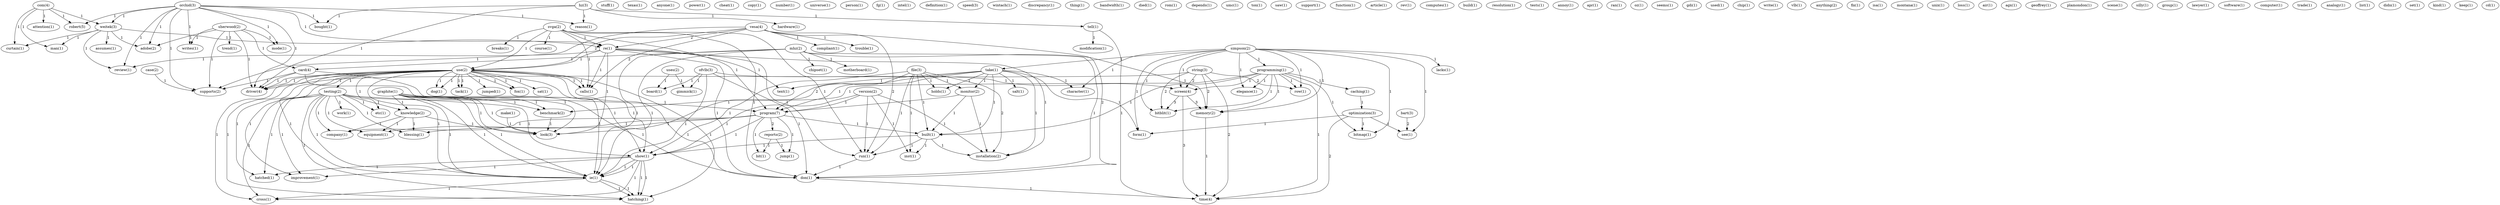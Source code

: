 digraph G {
  com [ label="com(4)" ];
  attention [ label="attention(1)" ];
  weitek [ label="weitek(3)" ];
  curtain [ label="curtain(1)" ];
  man [ label="man(1)" ];
  robert [ label="robert(5)" ];
  sherwood [ label="sherwood(2)" ];
  card [ label="card(4)" ];
  trend [ label="trend(1)" ];
  mode [ label="mode(1)" ];
  adobe [ label="adobe(2)" ];
  driver [ label="driver(4)" ];
  writes [ label="writes(1)" ];
  supports [ label="supports(2)" ];
  stuff [ label="stuff(1)" ];
  texas [ label="texas(1)" ];
  uses [ label="uses(2)" ];
  board [ label="board(1)" ];
  gimmick [ label="gimmick(1)" ];
  anyone [ label="anyone(1)" ];
  power [ label="power(1)" ];
  show [ label="show(1)" ];
  ie [ label="ie(1)" ];
  cross [ label="cross(1)" ];
  hatched [ label="hatched(1)" ];
  improvement [ label="improvement(1)" ];
  ie [ label="ie(1)" ];
  hatching [ label="hatching(1)" ];
  string [ label="string(3)" ];
  row [ label="row(1)" ];
  screen [ label="screen(4)" ];
  bitblit [ label="bitblit(1)" ];
  memory [ label="memory(2)" ];
  time [ label="time(4)" ];
  cheat [ label="cheat(1)" ];
  copy [ label="copy(1)" ];
  number [ label="number(1)" ];
  graphite [ label="graphite(1)" ];
  knowledge [ label="knowledge(2)" ];
  benchmark [ label="benchmark(2)" ];
  look [ label="look(3)" ];
  don [ label="don(1)" ];
  universe [ label="universe(1)" ];
  person [ label="person(1)" ];
  mhz [ label="mhz(2)" ];
  chipset [ label="chipset(1)" ];
  motherboard [ label="motherboard(1)" ];
  fg [ label="fg(1)" ];
  intel [ label="intel(1)" ];
  definition [ label="definition(1)" ];
  case [ label="case(2)" ];
  speed [ label="speed(3)" ];
  wintach [ label="wintach(1)" ];
  discrepancy [ label="discrepancy(1)" ];
  thing [ label="thing(1)" ];
  bandwidth [ label="bandwidth(1)" ];
  use [ label="use(1)" ];
  testing [ label="testing(2)" ];
  jumped [ label="jumped(1)" ];
  etc [ label="etc(1)" ];
  sat [ label="sat(1)" ];
  fox [ label="fox(1)" ];
  dog [ label="dog(1)" ];
  calls [ label="calls(1)" ];
  show [ label="show(1)" ];
  tack [ label="tack(1)" ];
  died [ label="died(1)" ];
  rom [ label="rom(1)" ];
  depends [ label="depends(1)" ];
  umc [ label="umc(1)" ];
  svga [ label="svga(2)" ];
  program [ label="program(7)" ];
  breaks [ label="breaks(1)" ];
  re [ label="re(1)" ];
  course [ label="course(1)" ];
  use [ label="use(2)" ];
  run [ label="run(1)" ];
  equipment [ label="equipment(1)" ];
  work [ label="work(1)" ];
  blessing [ label="blessing(1)" ];
  company [ label="company(1)" ];
  file [ label="file(3)" ];
  monitor [ label="monitor(2)" ];
  built [ label="built(1)" ];
  holds [ label="holds(1)" ];
  inst [ label="inst(1)" ];
  installation [ label="installation(2)" ];
  ton [ label="ton(1)" ];
  saw [ label="saw(1)" ];
  simpson [ label="simpson(2)" ];
  programming [ label="programming(1)" ];
  take [ label="take(1)" ];
  elegance [ label="elegance(1)" ];
  character [ label="character(1)" ];
  form [ label="form(1)" ];
  lacks [ label="lacks(1)" ];
  bitmap [ label="bitmap(1)" ];
  see [ label="see(1)" ];
  support [ label="support(1)" ];
  function [ label="function(1)" ];
  article [ label="article(1)" ];
  caching [ label="caching(1)" ];
  salt [ label="salt(1)" ];
  text [ label="text(1)" ];
  version [ label="version(2)" ];
  rev [ label="rev(1)" ];
  computes [ label="computes(1)" ];
  build [ label="build(1)" ];
  resolution [ label="resolution(1)" ];
  tests [ label="tests(1)" ];
  annoy [ label="annoy(1)" ];
  reports [ label="reports(2)" ];
  bit [ label="bit(1)" ];
  jump [ label="jump(1)" ];
  orchid [ label="orchid(3)" ];
  review [ label="review(1)" ];
  reason [ label="reason(1)" ];
  bought [ label="bought(1)" ];
  apr [ label="apr(1)" ];
  ran [ label="ran(1)" ];
  oz [ label="oz(1)" ];
  seems [ label="seems(1)" ];
  gdi [ label="gdi(1)" ];
  used [ label="used(1)" ];
  ofvlb [ label="ofvlb(3)" ];
  assumes [ label="assumes(1)" ];
  chip [ label="chip(1)" ];
  vesa [ label="vesa(4)" ];
  compliant [ label="compliant(1)" ];
  trouble [ label="trouble(1)" ];
  write [ label="write(1)" ];
  vlb [ label="vlb(1)" ];
  hz [ label="hz(1)" ];
  tell [ label="tell(1)" ];
  hardware [ label="hardware(1)" ];
  anything [ label="anything(2)" ];
  fix [ label="fix(1)" ];
  optimization [ label="optimization(3)" ];
  isa [ label="isa(1)" ];
  modification [ label="modification(1)" ];
  montana [ label="montana(1)" ];
  unix [ label="unix(1)" ];
  make [ label="make(1)" ];
  graphite [ label="graphite(1)" ];
  loss [ label="loss(1)" ];
  air [ label="air(1)" ];
  agx [ label="agx(1)" ];
  geoffrey [ label="geoffrey(1)" ];
  plamondon [ label="plamondon(1)" ];
  scene [ label="scene(1)" ];
  silly [ label="silly(1)" ];
  group [ label="group(1)" ];
  lawyer [ label="lawyer(1)" ];
  software [ label="software(1)" ];
  computer [ label="computer(1)" ];
  trade [ label="trade(1)" ];
  analogy [ label="analogy(1)" ];
  list [ label="list(1)" ];
  bart [ label="bart(3)" ];
  didn [ label="didn(1)" ];
  set [ label="set(1)" ];
  kind [ label="kind(1)" ];
  keep [ label="keep(1)" ];
  cd [ label="cd(1)" ];
  hz [ label="hz(3)" ];
  com -> attention [ label="1" ];
  com -> weitek [ label="1" ];
  com -> curtain [ label="1" ];
  com -> man [ label="1" ];
  com -> robert [ label="1" ];
  sherwood -> card [ label="1" ];
  sherwood -> trend [ label="1" ];
  sherwood -> mode [ label="1" ];
  sherwood -> adobe [ label="1" ];
  sherwood -> driver [ label="1" ];
  sherwood -> writes [ label="1" ];
  sherwood -> supports [ label="1" ];
  uses -> board [ label="1" ];
  uses -> gimmick [ label="1" ];
  show -> ie [ label="1" ];
  show -> cross [ label="1" ];
  show -> hatched [ label="1" ];
  show -> improvement [ label="1" ];
  show -> ie [ label="1" ];
  show -> hatching [ label="1" ];
  string -> row [ label="2" ];
  string -> screen [ label="2" ];
  string -> bitblit [ label="2" ];
  string -> memory [ label="2" ];
  string -> driver [ label="1" ];
  string -> time [ label="2" ];
  graphite -> ie [ label="1" ];
  graphite -> knowledge [ label="1" ];
  graphite -> ie [ label="1" ];
  graphite -> benchmark [ label="1" ];
  graphite -> look [ label="1" ];
  graphite -> don [ label="1" ];
  mhz -> ie [ label="1" ];
  mhz -> chipset [ label="1" ];
  mhz -> card [ label="1" ];
  mhz -> motherboard [ label="1" ];
  mhz -> memory [ label="1" ];
  mhz -> ie [ label="1" ];
  mhz -> don [ label="1" ];
  ie -> cross [ label="1" ];
  ie -> hatching [ label="1" ];
  case -> supports [ label="1" ];
  card -> ie [ label="1" ];
  card -> driver [ label="1" ];
  card -> look [ label="1" ];
  card -> supports [ label="1" ];
  use -> testing [ label="1" ];
  use -> jumped [ label="1" ];
  use -> cross [ label="1" ];
  use -> etc [ label="1" ];
  use -> sat [ label="1" ];
  use -> hatched [ label="1" ];
  use -> improvement [ label="1" ];
  use -> fox [ label="1" ];
  use -> dog [ label="1" ];
  use -> ie [ label="1" ];
  use -> calls [ label="1" ];
  use -> show [ label="1" ];
  use -> driver [ label="1" ];
  use -> hatching [ label="1" ];
  use -> tack [ label="1" ];
  svga -> program [ label="1" ];
  svga -> breaks [ label="1" ];
  svga -> re [ label="1" ];
  svga -> course [ label="1" ];
  svga -> use [ label="1" ];
  svga -> calls [ label="1" ];
  svga -> run [ label="1" ];
  svga -> don [ label="1" ];
  testing -> cross [ label="1" ];
  testing -> knowledge [ label="1" ];
  testing -> etc [ label="1" ];
  testing -> program [ label="1" ];
  testing -> equipment [ label="1" ];
  testing -> hatched [ label="1" ];
  testing -> improvement [ label="1" ];
  testing -> work [ label="1" ];
  testing -> ie [ label="1" ];
  testing -> show [ label="1" ];
  testing -> blessing [ label="1" ];
  testing -> hatching [ label="1" ];
  testing -> company [ label="1" ];
  file -> monitor [ label="1" ];
  file -> program [ label="2" ];
  file -> built [ label="1" ];
  file -> holds [ label="1" ];
  file -> inst [ label="1" ];
  file -> show [ label="1" ];
  file -> installation [ label="2" ];
  file -> run [ label="1" ];
  simpson -> programming [ label="1" ];
  simpson -> take [ label="1" ];
  simpson -> row [ label="1" ];
  simpson -> screen [ label="1" ];
  simpson -> bitblit [ label="1" ];
  simpson -> memory [ label="1" ];
  simpson -> elegance [ label="1" ];
  simpson -> character [ label="1" ];
  simpson -> form [ label="1" ];
  simpson -> lacks [ label="1" ];
  simpson -> bitmap [ label="1" ];
  simpson -> see [ label="1" ];
  programming -> row [ label="1" ];
  programming -> built [ label="1" ];
  programming -> screen [ label="1" ];
  programming -> caching [ label="1" ];
  programming -> bitblit [ label="1" ];
  programming -> memory [ label="1" ];
  programming -> elegance [ label="1" ];
  programming -> benchmark [ label="1" ];
  programming -> bitmap [ label="1" ];
  programming -> time [ label="1" ];
  take -> monitor [ label="1" ];
  take -> program [ label="1" ];
  take -> built [ label="1" ];
  take -> holds [ label="1" ];
  take -> salt [ label="1" ];
  take -> character [ label="1" ];
  take -> text [ label="1" ];
  take -> form [ label="1" ];
  take -> installation [ label="1" ];
  take -> look [ label="1" ];
  version -> program [ label="1" ];
  version -> inst [ label="1" ];
  version -> show [ label="1" ];
  version -> installation [ label="1" ];
  version -> run [ label="1" ];
  monitor -> program [ label="1" ];
  monitor -> built [ label="1" ];
  monitor -> installation [ label="1" ];
  knowledge -> equipment [ label="1" ];
  knowledge -> blessing [ label="1" ];
  knowledge -> look [ label="1" ];
  knowledge -> company [ label="1" ];
  program -> built [ label="1" ];
  program -> equipment [ label="1" ];
  program -> reports [ label="2" ];
  program -> bit [ label="1" ];
  program -> jump [ label="1" ];
  program -> show [ label="1" ];
  program -> blessing [ label="1" ];
  program -> company [ label="1" ];
  built -> inst [ label="1" ];
  built -> show [ label="1" ];
  built -> installation [ label="1" ];
  built -> run [ label="1" ];
  orchid -> weitek [ label="1" ];
  orchid -> mode [ label="1" ];
  orchid -> adobe [ label="1" ];
  orchid -> re [ label="1" ];
  orchid -> review [ label="1" ];
  orchid -> reason [ label="1" ];
  orchid -> robert [ label="1" ];
  orchid -> bought [ label="1" ];
  orchid -> driver [ label="1" ];
  orchid -> writes [ label="1" ];
  orchid -> supports [ label="1" ];
  ofvlb -> screen [ label="1" ];
  ofvlb -> ie [ label="1" ];
  ofvlb -> board [ label="1" ];
  ofvlb -> don [ label="1" ];
  ofvlb -> gimmick [ label="1" ];
  weitek -> assumes [ label="1" ];
  weitek -> adobe [ label="1" ];
  weitek -> re [ label="1" ];
  weitek -> curtain [ label="1" ];
  weitek -> man [ label="1" ];
  weitek -> review [ label="1" ];
  reports -> bit [ label="1" ];
  reports -> jump [ label="1" ];
  vesa -> re [ label="2" ];
  vesa -> use [ label="2" ];
  vesa -> calls [ label="2" ];
  vesa -> compliant [ label="1" ];
  vesa -> run [ label="2" ];
  vesa -> don [ label="2" ];
  vesa -> trouble [ label="1" ];
  vesa -> supports [ label="1" ];
  screen -> bitblit [ label="3" ];
  screen -> memory [ label="3" ];
  screen -> time [ label="3" ];
  hz -> tell [ label="1" ];
  hz -> hardware [ label="1" ];
  hz -> reason [ label="1" ];
  hz -> bought [ label="1" ];
  hz -> driver [ label="1" ];
  caching -> optimization [ label="1" ];
  tell -> modification [ label="1" ];
  tell -> time [ label="1" ];
  re -> use [ label="1" ];
  re -> review [ label="1" ];
  re -> text [ label="1" ];
  re -> calls [ label="1" ];
  re -> installation [ label="1" ];
  re -> look [ label="1" ];
  re -> run [ label="1" ];
  re -> don [ label="1" ];
  make -> look [ label="1" ];
  graphite -> ie [ label="1" ];
  graphite -> benchmark [ label="1" ];
  graphite -> look [ label="1" ];
  graphite -> don [ label="1" ];
  use -> fox [ label="1" ];
  use -> dog [ label="1" ];
  use -> ie [ label="1" ];
  use -> calls [ label="1" ];
  use -> show [ label="1" ];
  use -> driver [ label="1" ];
  use -> hatching [ label="1" ];
  use -> tack [ label="1" ];
  memory -> time [ label="1" ];
  ie -> hatching [ label="1" ];
  optimization -> form [ label="1" ];
  optimization -> bitmap [ label="1" ];
  optimization -> time [ label="2" ];
  optimization -> see [ label="1" ];
  show -> hatching [ label="1" ];
  benchmark -> look [ label="1" ];
  run -> don [ label="1" ];
  bart -> see [ label="2" ];
  don -> time [ label="1" ];
}
